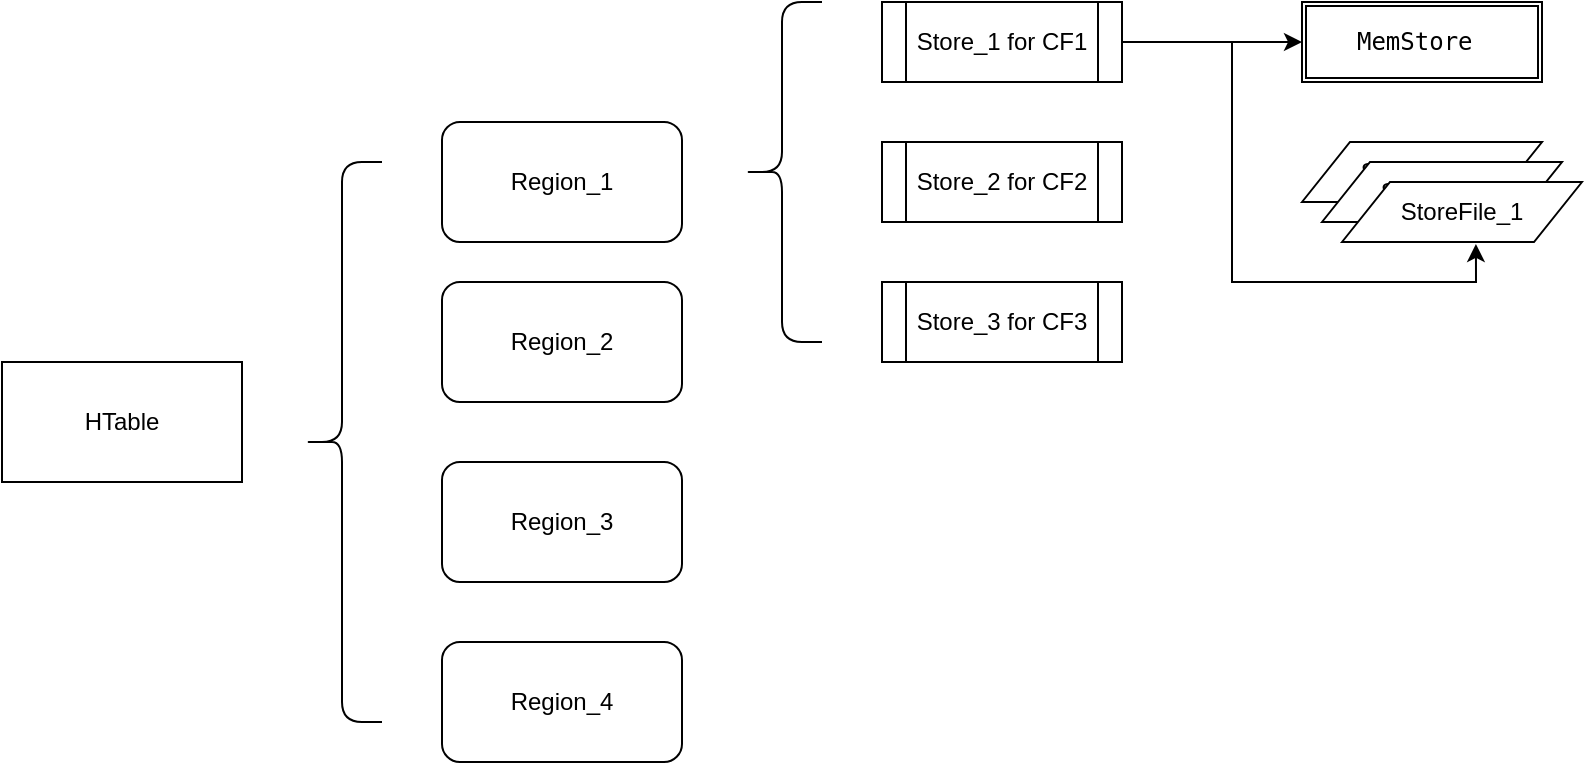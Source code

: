 <mxfile version="10.6.0" type="github"><diagram id="kV2pHRQsB9SvXTZpMeCY" name="Page-1"><mxGraphModel dx="1394" dy="764" grid="1" gridSize="10" guides="1" tooltips="1" connect="1" arrows="1" fold="1" page="1" pageScale="1" pageWidth="827" pageHeight="1169" math="0" shadow="0"><root><mxCell id="0"/><mxCell id="1" parent="0"/><mxCell id="GfrsXBC0RQKXJteNz-jU-1" value="HTable" style="rounded=0;whiteSpace=wrap;html=1;" parent="1" vertex="1"><mxGeometry x="80" y="250" width="120" height="60" as="geometry"/></mxCell><mxCell id="szMLs0X9jGPeivEtO9mm-1" value="Region_1" style="rounded=1;whiteSpace=wrap;html=1;" vertex="1" parent="1"><mxGeometry x="300" y="130" width="120" height="60" as="geometry"/></mxCell><mxCell id="szMLs0X9jGPeivEtO9mm-2" value="Region_2" style="rounded=1;whiteSpace=wrap;html=1;" vertex="1" parent="1"><mxGeometry x="300" y="210" width="120" height="60" as="geometry"/></mxCell><mxCell id="szMLs0X9jGPeivEtO9mm-3" value="Region_3" style="rounded=1;whiteSpace=wrap;html=1;" vertex="1" parent="1"><mxGeometry x="300" y="300" width="120" height="60" as="geometry"/></mxCell><mxCell id="szMLs0X9jGPeivEtO9mm-4" value="Region_4" style="rounded=1;whiteSpace=wrap;html=1;" vertex="1" parent="1"><mxGeometry x="300" y="390" width="120" height="60" as="geometry"/></mxCell><mxCell id="szMLs0X9jGPeivEtO9mm-5" value="" style="shape=curlyBracket;whiteSpace=wrap;html=1;rounded=1;" vertex="1" parent="1"><mxGeometry x="230" y="150" width="40" height="280" as="geometry"/></mxCell><mxCell id="szMLs0X9jGPeivEtO9mm-16" style="edgeStyle=orthogonalEdgeStyle;rounded=0;orthogonalLoop=1;jettySize=auto;html=1;exitX=1;exitY=0.5;exitDx=0;exitDy=0;entryX=0;entryY=0.5;entryDx=0;entryDy=0;" edge="1" parent="1" source="szMLs0X9jGPeivEtO9mm-6" target="szMLs0X9jGPeivEtO9mm-10"><mxGeometry relative="1" as="geometry"/></mxCell><mxCell id="szMLs0X9jGPeivEtO9mm-17" style="edgeStyle=orthogonalEdgeStyle;rounded=0;orthogonalLoop=1;jettySize=auto;html=1;exitX=1;exitY=0.5;exitDx=0;exitDy=0;entryX=0.558;entryY=1.033;entryDx=0;entryDy=0;entryPerimeter=0;" edge="1" parent="1" source="szMLs0X9jGPeivEtO9mm-6" target="szMLs0X9jGPeivEtO9mm-15"><mxGeometry relative="1" as="geometry"/></mxCell><mxCell id="szMLs0X9jGPeivEtO9mm-6" value="Store_1 for CF1" style="shape=process;whiteSpace=wrap;html=1;backgroundOutline=1;" vertex="1" parent="1"><mxGeometry x="520" y="70" width="120" height="40" as="geometry"/></mxCell><mxCell id="szMLs0X9jGPeivEtO9mm-7" value="Store_2 for CF2" style="shape=process;whiteSpace=wrap;html=1;backgroundOutline=1;" vertex="1" parent="1"><mxGeometry x="520" y="140" width="120" height="40" as="geometry"/></mxCell><mxCell id="szMLs0X9jGPeivEtO9mm-8" value="Store_3 for CF3" style="shape=process;whiteSpace=wrap;html=1;backgroundOutline=1;" vertex="1" parent="1"><mxGeometry x="520" y="210" width="120" height="40" as="geometry"/></mxCell><mxCell id="szMLs0X9jGPeivEtO9mm-9" value="" style="shape=curlyBracket;whiteSpace=wrap;html=1;rounded=1;" vertex="1" parent="1"><mxGeometry x="450" y="70" width="40" height="170" as="geometry"/></mxCell><mxCell id="szMLs0X9jGPeivEtO9mm-10" value="&lt;pre&gt;MemStore &lt;/pre&gt;" style="shape=ext;double=1;rounded=0;whiteSpace=wrap;html=1;" vertex="1" parent="1"><mxGeometry x="730" y="70" width="120" height="40" as="geometry"/></mxCell><mxCell id="szMLs0X9jGPeivEtO9mm-13" value="StoreFile_1" style="shape=parallelogram;perimeter=parallelogramPerimeter;whiteSpace=wrap;html=1;" vertex="1" parent="1"><mxGeometry x="730" y="140" width="120" height="30" as="geometry"/></mxCell><mxCell id="szMLs0X9jGPeivEtO9mm-14" value="StoreFile_1" style="shape=parallelogram;perimeter=parallelogramPerimeter;whiteSpace=wrap;html=1;" vertex="1" parent="1"><mxGeometry x="740" y="150" width="120" height="30" as="geometry"/></mxCell><mxCell id="szMLs0X9jGPeivEtO9mm-15" value="StoreFile_1" style="shape=parallelogram;perimeter=parallelogramPerimeter;whiteSpace=wrap;html=1;" vertex="1" parent="1"><mxGeometry x="750" y="160" width="120" height="30" as="geometry"/></mxCell></root></mxGraphModel></diagram></mxfile>